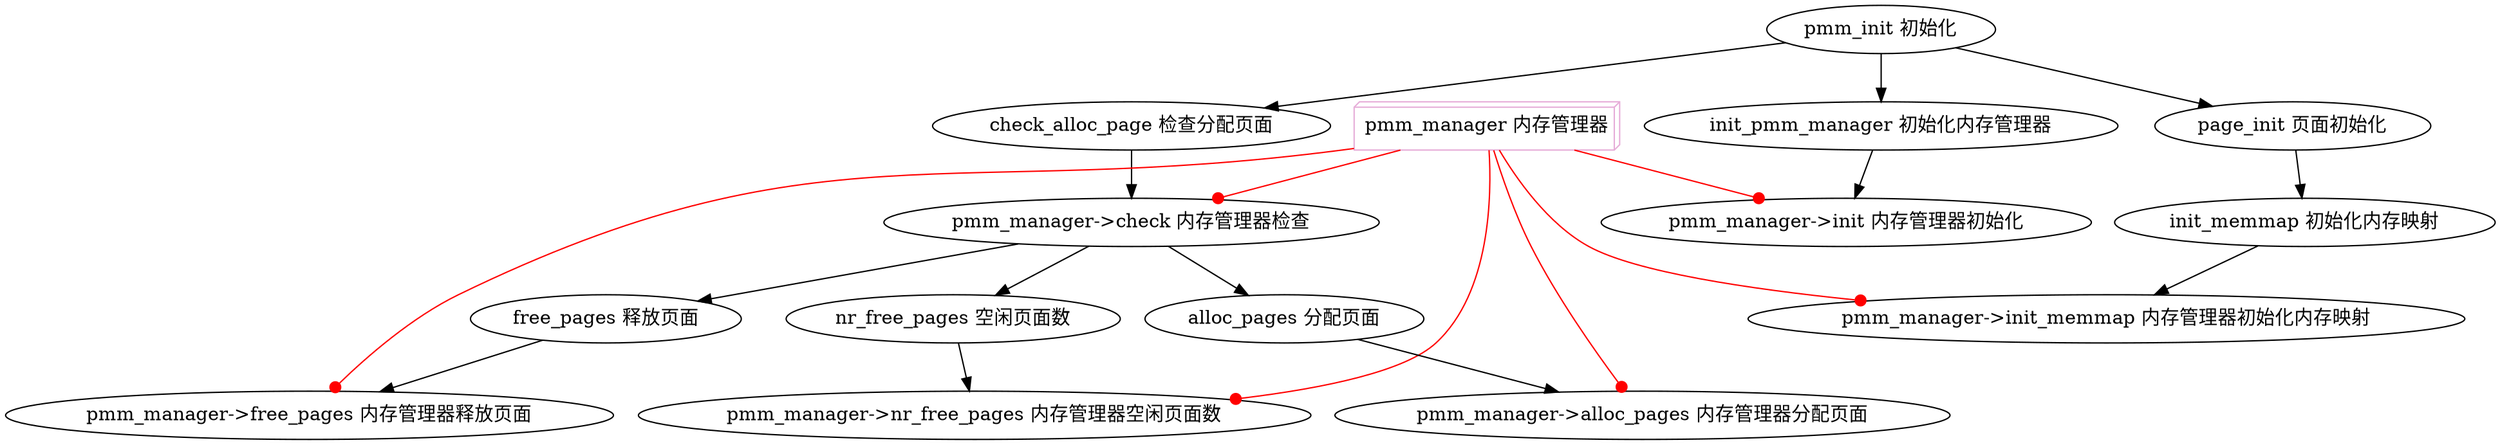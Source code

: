 digraph G {
    "pmm_init 初始化" -> "init_pmm_manager 初始化内存管理器";
    "pmm_init 初始化" -> "page_init 页面初始化";
    "pmm_init 初始化" -> "check_alloc_page 检查分配页面";

    "init_pmm_manager 初始化内存管理器" -> "pmm_manager->init 内存管理器初始化";

    "page_init 页面初始化" -> "init_memmap 初始化内存映射";
    "init_memmap 初始化内存映射" -> "pmm_manager->init_memmap 内存管理器初始化内存映射";

    "check_alloc_page 检查分配页面" -> "pmm_manager->check 内存管理器检查";
    "pmm_manager 内存管理器"[shape=box3d, color="#e6add8"];
    "pmm_manager 内存管理器" -> "pmm_manager->init_memmap 内存管理器初始化内存映射" [arrowhead="dot", color="red"];
    "pmm_manager 内存管理器" -> "pmm_manager->init 内存管理器初始化" [arrowhead="dot", color="red"];
    "pmm_manager 内存管理器" -> "pmm_manager->alloc_pages 内存管理器分配页面" [arrowhead="dot", color="red"];
    "pmm_manager 内存管理器" -> "pmm_manager->free_pages 内存管理器释放页面" [arrowhead="dot", color="red"];
    "pmm_manager 内存管理器" -> "pmm_manager->nr_free_pages 内存管理器空闲页面数" [arrowhead="dot", color="red"];
    "pmm_manager 内存管理器" -> "pmm_manager->check 内存管理器检查" [arrowhead="dot", color="red"];
    "pmm_manager->check 内存管理器检查" -> "alloc_pages 分配页面";
    "alloc_pages 分配页面" -> "pmm_manager->alloc_pages 内存管理器分配页面";
    "pmm_manager->check 内存管理器检查" -> "free_pages 释放页面";
    "free_pages 释放页面" -> "pmm_manager->free_pages 内存管理器释放页面";
    "pmm_manager->check 内存管理器检查" -> "nr_free_pages 空闲页面数";
    "nr_free_pages 空闲页面数" -> "pmm_manager->nr_free_pages 内存管理器空闲页面数";
    //[shape=ellipse, color=lightblue];
}
